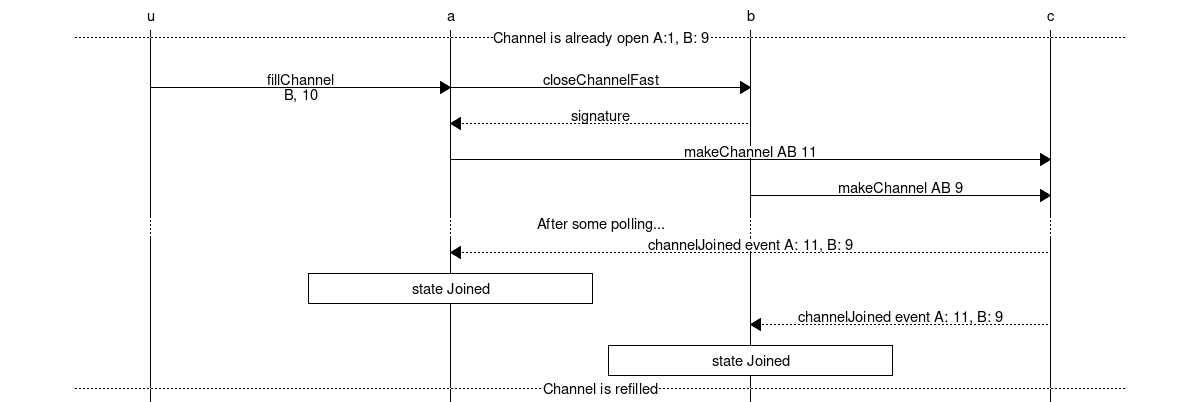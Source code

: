// command to render: mscgen -Tsvg -o happy_path_flow.svg happy_path_flow.msc
msc {
  hscale = "2";
  u,a,b,c;

  --- [ label = "Channel is already open A:1, B: 9" ];
  |||;
  u=>a [label="fillChannel\nB, 10"],
  a=>b [label="closeChannelFast"];
  
  a<<b [label="signature"];
  a=>c [label="makeChannel AB 11"];
  b=>c [label="makeChannel AB 9"];
  ...  [ label = "After some polling..." ];
  a<<c [label="channelJoined event A: 11, B: 9"];
  a box a [label="state Joined"];
  b<<c [label="channelJoined event A: 11, B: 9"];
  b box b [label="state Joined"];
  ---  [ label = "Channel is refilled" ];
}